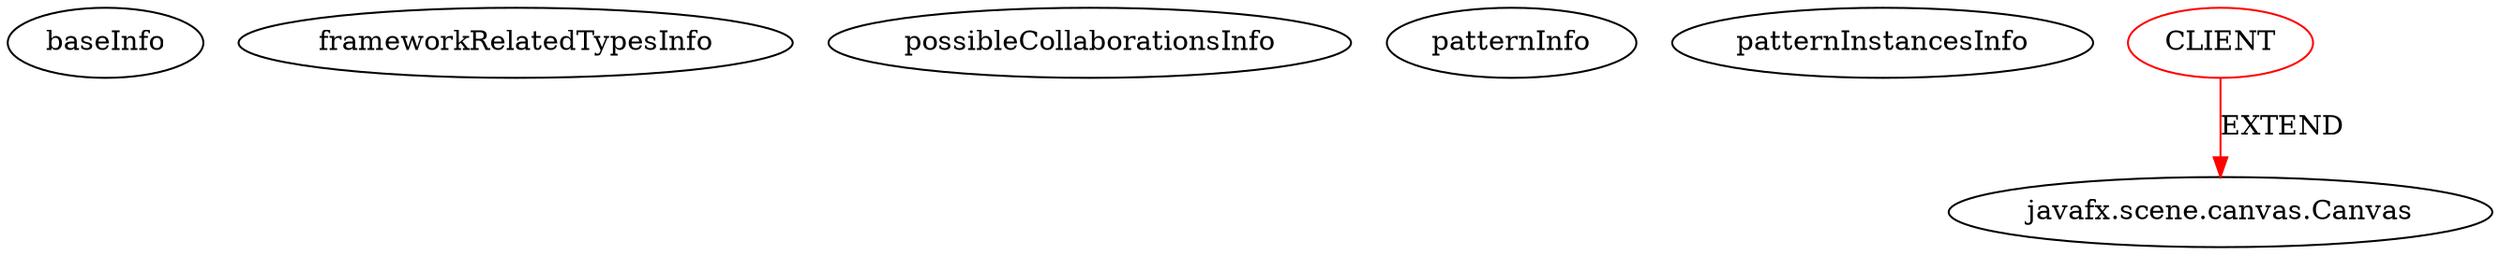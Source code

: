 digraph {
baseInfo[graphId=1663,category="pattern",isAnonymous=false,possibleRelation=false]
frameworkRelatedTypesInfo[0="javafx.scene.canvas.Canvas"]
possibleCollaborationsInfo[]
patternInfo[frequency=6.0,patternRootClient=0]
patternInstancesInfo[0="Xenoage-Labs~/Xenoage-Labs/Labs-master/JavaFXSymbolsTest/src/com/xenoage/labs/javafxsymbolstest/BaseCanvas.java~BaseCanvas~1616",1="Xenoage-Labs~/Xenoage-Labs/Labs-master/JavaFXSymbolsTest/src/com/xenoage/labs/javafxsymbolstest/font/FontCanvas.java~FontCanvas~1619",2="dejanristic78-snake~/dejanristic78-snake/snake-master/src/dejan/snake/GameCanvas.java~GameCanvas~2386",3="Xenoage-Labs~/Xenoage-Labs/Labs-master/JavaFXSymbolsTest/src/com/xenoage/labs/javafxsymbolstest/paths/PathCanvas.java~PathCanvas~1622",4="Meldanor-GraphDemo~/Meldanor-GraphDemo/GraphDemo-master/src/main/java/de/meldanor/graphdemo/gui/GraphCanvas.java~GraphCanvas~957",5="SelfGamer-Timeline~/SelfGamer-Timeline/Timeline-master/src/de/bmsoft/timeline/drawmanager/DrawCanvas.java~DrawCanvas~1199"]
1[label="javafx.scene.canvas.Canvas",vertexType="FRAMEWORK_CLASS_TYPE",isFrameworkType=false]
0[label="CLIENT",vertexType="ROOT_CLIENT_CLASS_DECLARATION",isFrameworkType=false,color=red]
0->1[label="EXTEND",color=red]
}
